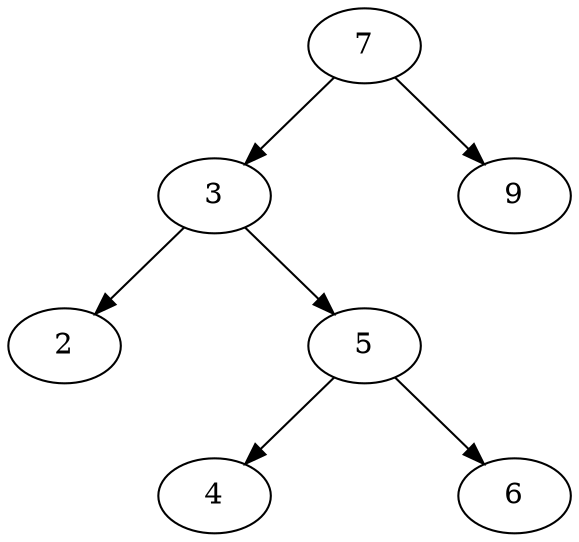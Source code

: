 digraph mygraph {
7 -> 3
I0 [style=invis]
 7 -> I0 [style=invis]
7 -> 9
3 -> 2
I1 [style=invis]
 3 -> I1 [style=invis]
3 -> 5
5 -> 4
I2 [style=invis]
 5 -> I2 [style=invis]
5 -> 6
}
